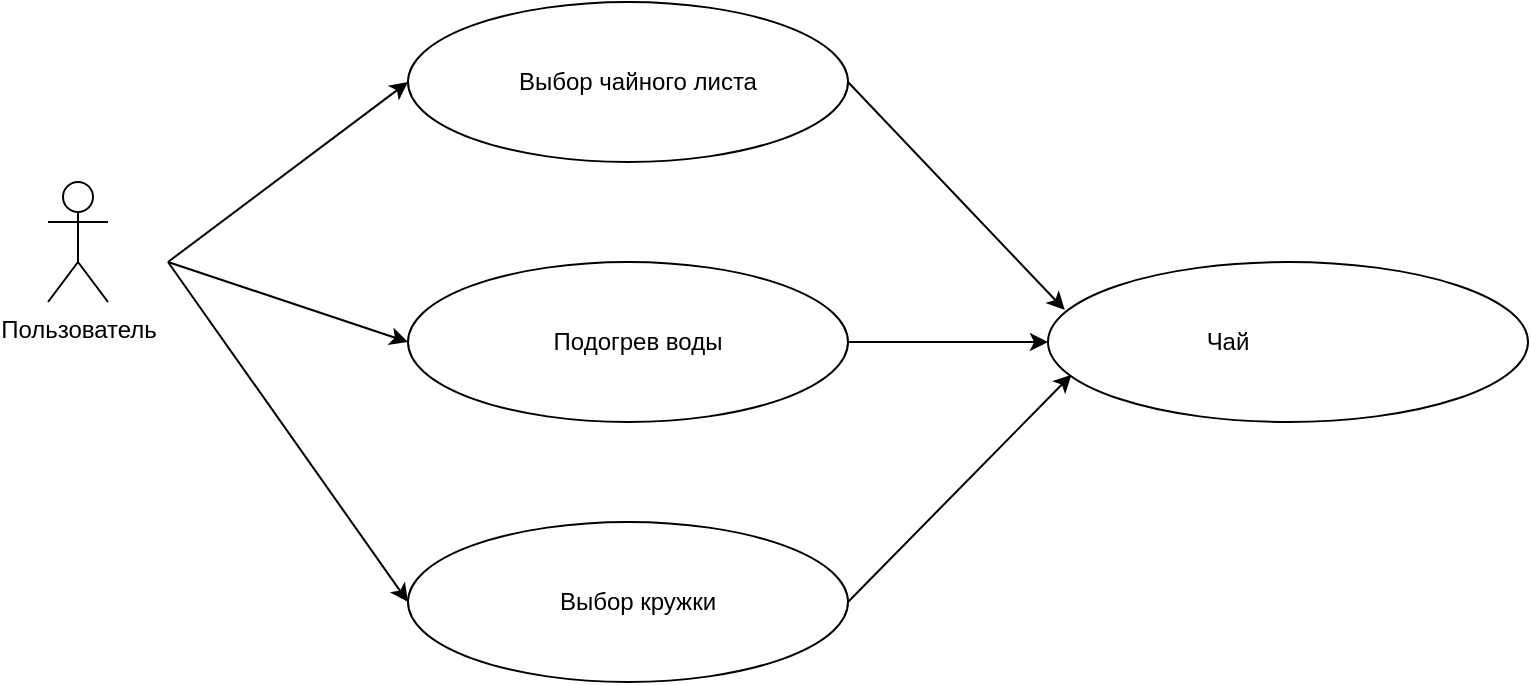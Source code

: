 <mxfile version="15.4.1" type="device"><diagram id="d09qx4K8kBovB-CpYokP" name="Page-1"><mxGraphModel dx="1011" dy="559" grid="1" gridSize="10" guides="1" tooltips="1" connect="1" arrows="1" fold="1" page="1" pageScale="1" pageWidth="827" pageHeight="1169" math="0" shadow="0"><root><mxCell id="0"/><mxCell id="1" parent="0"/><mxCell id="j5ypUr_F05-BGeqClWw8-1" value="Пользователь" style="shape=umlActor;verticalLabelPosition=bottom;verticalAlign=top;html=1;outlineConnect=0;" vertex="1" parent="1"><mxGeometry x="80" y="200" width="30" height="60" as="geometry"/></mxCell><mxCell id="j5ypUr_F05-BGeqClWw8-2" value="" style="ellipse;whiteSpace=wrap;html=1;" vertex="1" parent="1"><mxGeometry x="260" y="110" width="220" height="80" as="geometry"/></mxCell><mxCell id="j5ypUr_F05-BGeqClWw8-3" value="" style="ellipse;whiteSpace=wrap;html=1;" vertex="1" parent="1"><mxGeometry x="260" y="240" width="220" height="80" as="geometry"/></mxCell><mxCell id="j5ypUr_F05-BGeqClWw8-4" value="" style="ellipse;whiteSpace=wrap;html=1;" vertex="1" parent="1"><mxGeometry x="260" y="370" width="220" height="80" as="geometry"/></mxCell><mxCell id="j5ypUr_F05-BGeqClWw8-5" value="" style="ellipse;whiteSpace=wrap;html=1;" vertex="1" parent="1"><mxGeometry x="580" y="240" width="240" height="80" as="geometry"/></mxCell><mxCell id="j5ypUr_F05-BGeqClWw8-12" value="" style="endArrow=classic;html=1;rounded=0;entryX=0;entryY=0.5;entryDx=0;entryDy=0;" edge="1" parent="1" target="j5ypUr_F05-BGeqClWw8-2"><mxGeometry width="50" height="50" relative="1" as="geometry"><mxPoint x="140" y="240" as="sourcePoint"/><mxPoint x="190" y="190" as="targetPoint"/></mxGeometry></mxCell><mxCell id="j5ypUr_F05-BGeqClWw8-13" value="" style="endArrow=classic;html=1;rounded=0;entryX=0;entryY=0.5;entryDx=0;entryDy=0;" edge="1" parent="1" target="j5ypUr_F05-BGeqClWw8-3"><mxGeometry width="50" height="50" relative="1" as="geometry"><mxPoint x="140" y="240" as="sourcePoint"/><mxPoint x="190" y="320" as="targetPoint"/></mxGeometry></mxCell><mxCell id="j5ypUr_F05-BGeqClWw8-14" value="" style="endArrow=classic;html=1;rounded=0;entryX=0;entryY=0.5;entryDx=0;entryDy=0;" edge="1" parent="1" target="j5ypUr_F05-BGeqClWw8-4"><mxGeometry width="50" height="50" relative="1" as="geometry"><mxPoint x="140" y="240" as="sourcePoint"/><mxPoint x="220" y="370" as="targetPoint"/></mxGeometry></mxCell><mxCell id="j5ypUr_F05-BGeqClWw8-15" value="" style="endArrow=classic;html=1;rounded=0;exitX=1;exitY=0.5;exitDx=0;exitDy=0;entryX=0.049;entryY=0.704;entryDx=0;entryDy=0;entryPerimeter=0;" edge="1" parent="1" source="j5ypUr_F05-BGeqClWw8-4" target="j5ypUr_F05-BGeqClWw8-5"><mxGeometry width="50" height="50" relative="1" as="geometry"><mxPoint x="560" y="420" as="sourcePoint"/><mxPoint x="610" y="370" as="targetPoint"/></mxGeometry></mxCell><mxCell id="j5ypUr_F05-BGeqClWw8-16" value="" style="endArrow=classic;html=1;rounded=0;exitX=1;exitY=0.5;exitDx=0;exitDy=0;entryX=0;entryY=0.5;entryDx=0;entryDy=0;" edge="1" parent="1" source="j5ypUr_F05-BGeqClWw8-3" target="j5ypUr_F05-BGeqClWw8-5"><mxGeometry width="50" height="50" relative="1" as="geometry"><mxPoint x="640" y="510" as="sourcePoint"/><mxPoint x="690" y="460" as="targetPoint"/></mxGeometry></mxCell><mxCell id="j5ypUr_F05-BGeqClWw8-17" value="" style="endArrow=classic;html=1;rounded=0;exitX=1;exitY=0.5;exitDx=0;exitDy=0;entryX=0.035;entryY=0.3;entryDx=0;entryDy=0;entryPerimeter=0;" edge="1" parent="1" source="j5ypUr_F05-BGeqClWw8-2" target="j5ypUr_F05-BGeqClWw8-5"><mxGeometry width="50" height="50" relative="1" as="geometry"><mxPoint x="500" y="210" as="sourcePoint"/><mxPoint x="550" y="160" as="targetPoint"/></mxGeometry></mxCell><mxCell id="j5ypUr_F05-BGeqClWw8-18" value="Выбор чайного листа" style="text;html=1;strokeColor=none;fillColor=none;align=center;verticalAlign=middle;whiteSpace=wrap;rounded=0;" vertex="1" parent="1"><mxGeometry x="300" y="135" width="150" height="30" as="geometry"/></mxCell><mxCell id="j5ypUr_F05-BGeqClWw8-19" value="Подогрев воды" style="text;html=1;strokeColor=none;fillColor=none;align=center;verticalAlign=middle;whiteSpace=wrap;rounded=0;" vertex="1" parent="1"><mxGeometry x="330" y="265" width="90" height="30" as="geometry"/></mxCell><mxCell id="j5ypUr_F05-BGeqClWw8-20" value="Выбор кружки" style="text;html=1;strokeColor=none;fillColor=none;align=center;verticalAlign=middle;whiteSpace=wrap;rounded=0;" vertex="1" parent="1"><mxGeometry x="320" y="395" width="110" height="30" as="geometry"/></mxCell><mxCell id="j5ypUr_F05-BGeqClWw8-21" value="Чай" style="text;html=1;strokeColor=none;fillColor=none;align=center;verticalAlign=middle;whiteSpace=wrap;rounded=0;" vertex="1" parent="1"><mxGeometry x="640" y="265" width="60" height="30" as="geometry"/></mxCell></root></mxGraphModel></diagram></mxfile>
